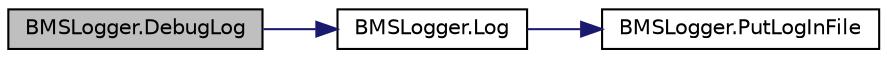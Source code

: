 digraph "BMSLogger.DebugLog"
{
 // LATEX_PDF_SIZE
  edge [fontname="Helvetica",fontsize="10",labelfontname="Helvetica",labelfontsize="10"];
  node [fontname="Helvetica",fontsize="10",shape=record];
  rankdir="LR";
  Node1 [label="BMSLogger.DebugLog",height=0.2,width=0.4,color="black", fillcolor="grey75", style="filled", fontcolor="black",tooltip=" "];
  Node1 -> Node2 [color="midnightblue",fontsize="10",style="solid",fontname="Helvetica"];
  Node2 [label="BMSLogger.Log",height=0.2,width=0.4,color="black", fillcolor="white", style="filled",URL="$class_b_m_s_logger.html#a7712a924ff78716a6f001f92572b1b06",tooltip=" "];
  Node2 -> Node3 [color="midnightblue",fontsize="10",style="solid",fontname="Helvetica"];
  Node3 [label="BMSLogger.PutLogInFile",height=0.2,width=0.4,color="black", fillcolor="white", style="filled",URL="$class_b_m_s_logger.html#a35d256ba794d85ee97106e0c657ce280",tooltip=" "];
}
